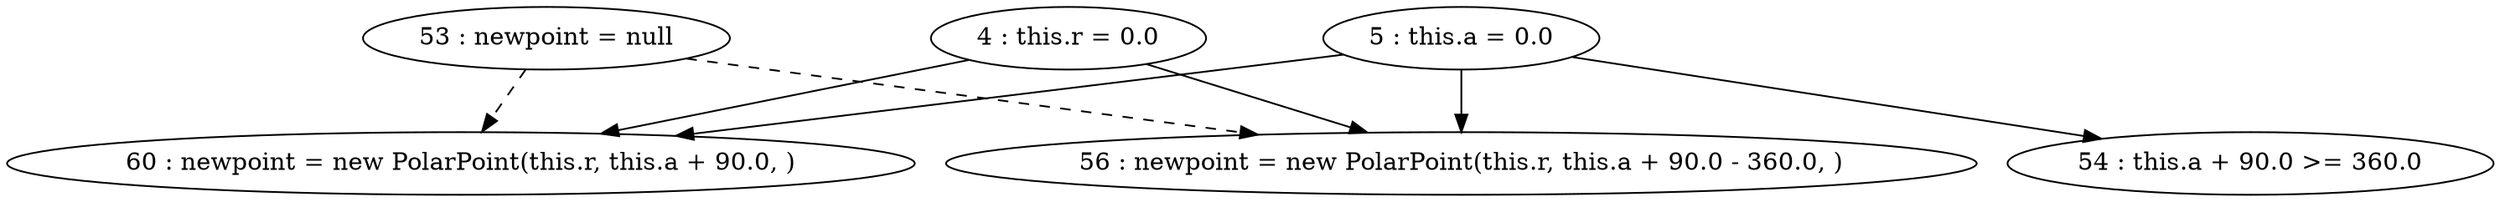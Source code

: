 digraph G {
"4 : this.r = 0.0"
"4 : this.r = 0.0" -> "56 : newpoint = new PolarPoint(this.r, this.a + 90.0 - 360.0, )"
"4 : this.r = 0.0" -> "60 : newpoint = new PolarPoint(this.r, this.a + 90.0, )"
"5 : this.a = 0.0"
"5 : this.a = 0.0" -> "54 : this.a + 90.0 >= 360.0"
"5 : this.a = 0.0" -> "56 : newpoint = new PolarPoint(this.r, this.a + 90.0 - 360.0, )"
"5 : this.a = 0.0" -> "60 : newpoint = new PolarPoint(this.r, this.a + 90.0, )"
"53 : newpoint = null"
"53 : newpoint = null" -> "56 : newpoint = new PolarPoint(this.r, this.a + 90.0 - 360.0, )" [style=dashed]
"53 : newpoint = null" -> "60 : newpoint = new PolarPoint(this.r, this.a + 90.0, )" [style=dashed]
"54 : this.a + 90.0 >= 360.0"
"56 : newpoint = new PolarPoint(this.r, this.a + 90.0 - 360.0, )"
"60 : newpoint = new PolarPoint(this.r, this.a + 90.0, )"
}